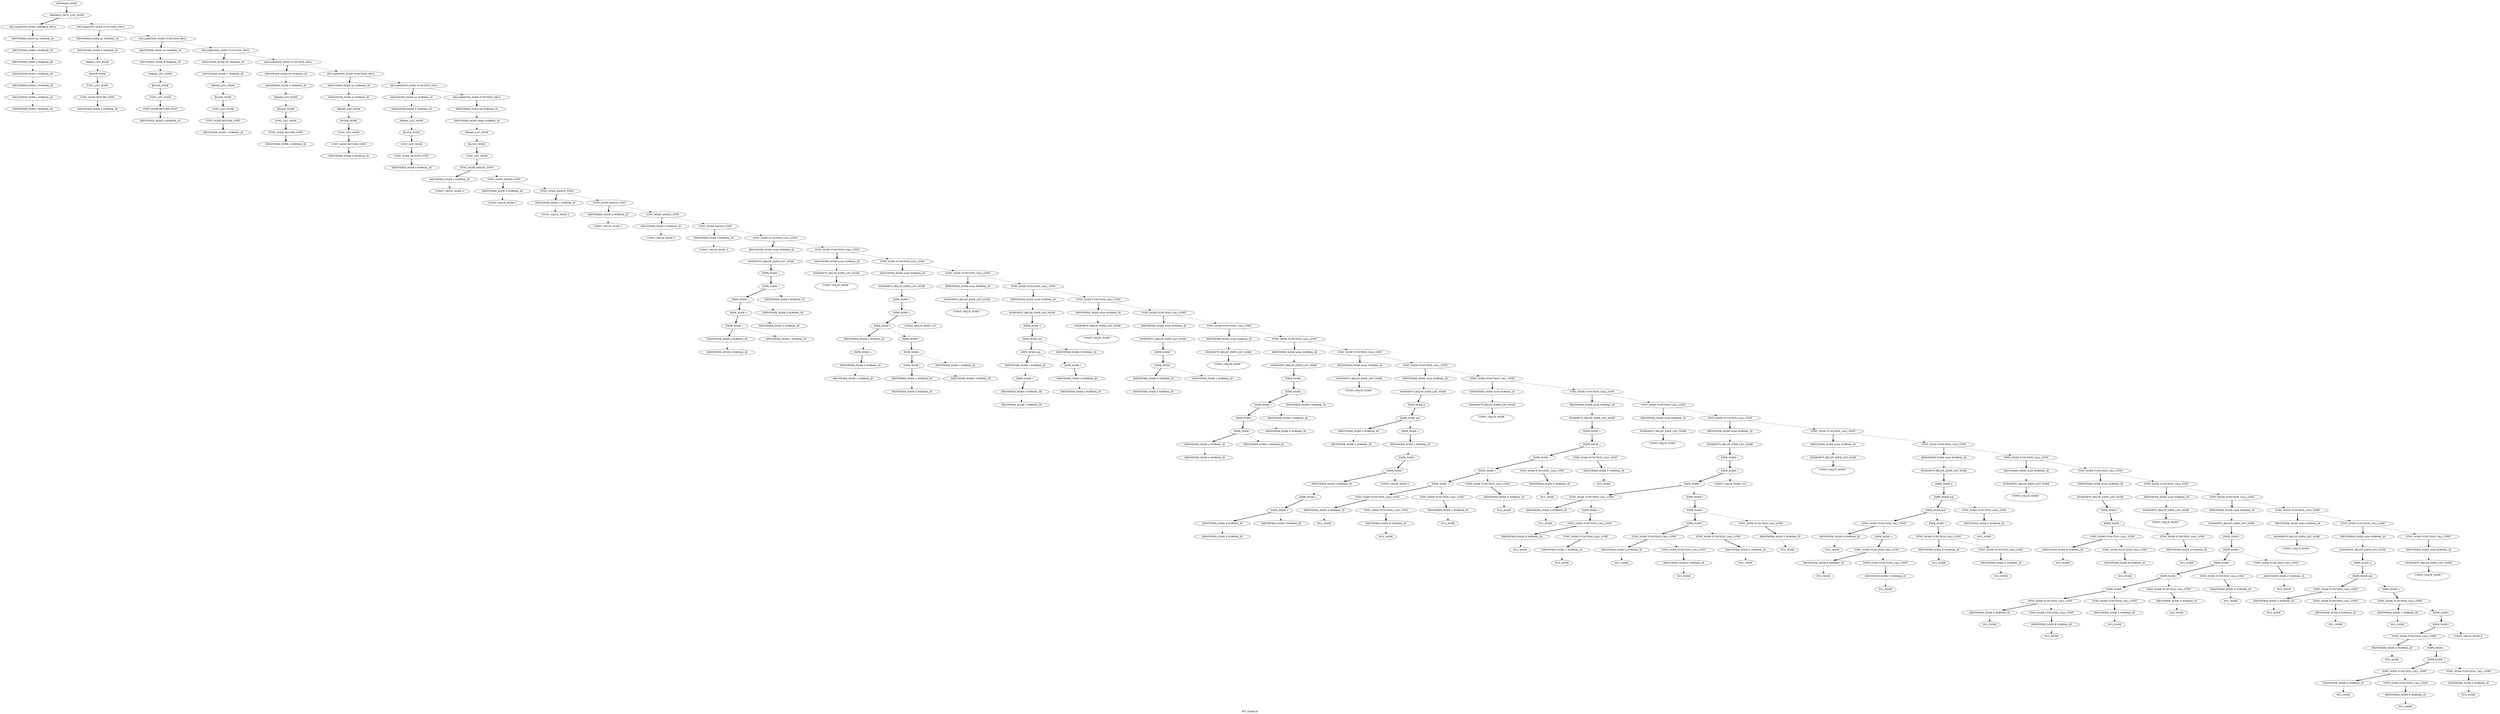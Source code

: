 Digraph AST
{
label = "AST_Graph.gv"
node0 [label ="PROGRAM_NODE"]
node1 [label ="VARIABLE_DECL_LIST_NODE"]
node2 [label ="DECLARATION_NODE VARIABLE_DECL"]
node3 [label ="IDENTIFIER_NODE int NORMAL_ID"]
node4 [label ="IDENTIFIER_NODE a NORMAL_ID"]
node5 [label ="IDENTIFIER_NODE b NORMAL_ID"]
node6 [label ="IDENTIFIER_NODE c NORMAL_ID"]
node7 [label ="IDENTIFIER_NODE d NORMAL_ID"]
node8 [label ="IDENTIFIER_NODE e NORMAL_ID"]
node9 [label ="IDENTIFIER_NODE f NORMAL_ID"]
node8 -> node9 [style = dashed]
node7 -> node8 [style = dashed]
node6 -> node7 [style = dashed]
node5 -> node6 [style = dashed]
node4 -> node5 [style = dashed]
node3 -> node4 [style = dashed]
node2 -> node3 [style = bold]
node1 -> node2 [style = bold]
node10 [label ="DECLARATION_NODE FUNCTION_DECL"]
node11 [label ="IDENTIFIER_NODE int NORMAL_ID"]
node12 [label ="IDENTIFIER_NODE A NORMAL_ID"]
node13 [label ="PARAM_LIST_NODE"]
node14 [label ="BLOCK_NODE"]
node15 [label ="STMT_LIST_NODE"]
node16 [label ="STMT_NODE RETURN_STMT"]
node17 [label ="IDENTIFIER_NODE a NORMAL_ID"]
node16 -> node17 [style = bold]
node15 -> node16 [style = bold]
node14 -> node15 [style = bold]
node13 -> node14 [style = dashed]
node12 -> node13 [style = dashed]
node11 -> node12 [style = dashed]
node10 -> node11 [style = bold]
node18 [label ="DECLARATION_NODE FUNCTION_DECL"]
node19 [label ="IDENTIFIER_NODE int NORMAL_ID"]
node20 [label ="IDENTIFIER_NODE B NORMAL_ID"]
node21 [label ="PARAM_LIST_NODE"]
node22 [label ="BLOCK_NODE"]
node23 [label ="STMT_LIST_NODE"]
node24 [label ="STMT_NODE RETURN_STMT"]
node25 [label ="IDENTIFIER_NODE b NORMAL_ID"]
node24 -> node25 [style = bold]
node23 -> node24 [style = bold]
node22 -> node23 [style = bold]
node21 -> node22 [style = dashed]
node20 -> node21 [style = dashed]
node19 -> node20 [style = dashed]
node18 -> node19 [style = bold]
node26 [label ="DECLARATION_NODE FUNCTION_DECL"]
node27 [label ="IDENTIFIER_NODE int NORMAL_ID"]
node28 [label ="IDENTIFIER_NODE C NORMAL_ID"]
node29 [label ="PARAM_LIST_NODE"]
node30 [label ="BLOCK_NODE"]
node31 [label ="STMT_LIST_NODE"]
node32 [label ="STMT_NODE RETURN_STMT"]
node33 [label ="IDENTIFIER_NODE c NORMAL_ID"]
node32 -> node33 [style = bold]
node31 -> node32 [style = bold]
node30 -> node31 [style = bold]
node29 -> node30 [style = dashed]
node28 -> node29 [style = dashed]
node27 -> node28 [style = dashed]
node26 -> node27 [style = bold]
node34 [label ="DECLARATION_NODE FUNCTION_DECL"]
node35 [label ="IDENTIFIER_NODE int NORMAL_ID"]
node36 [label ="IDENTIFIER_NODE D NORMAL_ID"]
node37 [label ="PARAM_LIST_NODE"]
node38 [label ="BLOCK_NODE"]
node39 [label ="STMT_LIST_NODE"]
node40 [label ="STMT_NODE RETURN_STMT"]
node41 [label ="IDENTIFIER_NODE d NORMAL_ID"]
node40 -> node41 [style = bold]
node39 -> node40 [style = bold]
node38 -> node39 [style = bold]
node37 -> node38 [style = dashed]
node36 -> node37 [style = dashed]
node35 -> node36 [style = dashed]
node34 -> node35 [style = bold]
node42 [label ="DECLARATION_NODE FUNCTION_DECL"]
node43 [label ="IDENTIFIER_NODE int NORMAL_ID"]
node44 [label ="IDENTIFIER_NODE E NORMAL_ID"]
node45 [label ="PARAM_LIST_NODE"]
node46 [label ="BLOCK_NODE"]
node47 [label ="STMT_LIST_NODE"]
node48 [label ="STMT_NODE RETURN_STMT"]
node49 [label ="IDENTIFIER_NODE e NORMAL_ID"]
node48 -> node49 [style = bold]
node47 -> node48 [style = bold]
node46 -> node47 [style = bold]
node45 -> node46 [style = dashed]
node44 -> node45 [style = dashed]
node43 -> node44 [style = dashed]
node42 -> node43 [style = bold]
node50 [label ="DECLARATION_NODE FUNCTION_DECL"]
node51 [label ="IDENTIFIER_NODE int NORMAL_ID"]
node52 [label ="IDENTIFIER_NODE F NORMAL_ID"]
node53 [label ="PARAM_LIST_NODE"]
node54 [label ="BLOCK_NODE"]
node55 [label ="STMT_LIST_NODE"]
node56 [label ="STMT_NODE RETURN_STMT"]
node57 [label ="IDENTIFIER_NODE f NORMAL_ID"]
node56 -> node57 [style = bold]
node55 -> node56 [style = bold]
node54 -> node55 [style = bold]
node53 -> node54 [style = dashed]
node52 -> node53 [style = dashed]
node51 -> node52 [style = dashed]
node50 -> node51 [style = bold]
node58 [label ="DECLARATION_NODE FUNCTION_DECL"]
node59 [label ="IDENTIFIER_NODE int NORMAL_ID"]
node60 [label ="IDENTIFIER_NODE MAIN NORMAL_ID"]
node61 [label ="PARAM_LIST_NODE"]
node62 [label ="BLOCK_NODE"]
node63 [label ="STMT_LIST_NODE"]
node64 [label ="STMT_NODE ASSIGN_STMT"]
node65 [label ="IDENTIFIER_NODE a NORMAL_ID"]
node66 [label ="CONST_VALUE_NODE 4"]
node65 -> node66 [style = dashed]
node64 -> node65 [style = bold]
node67 [label ="STMT_NODE ASSIGN_STMT"]
node68 [label ="IDENTIFIER_NODE b NORMAL_ID"]
node69 [label ="CONST_VALUE_NODE 3"]
node68 -> node69 [style = dashed]
node67 -> node68 [style = bold]
node70 [label ="STMT_NODE ASSIGN_STMT"]
node71 [label ="IDENTIFIER_NODE c NORMAL_ID"]
node72 [label ="CONST_VALUE_NODE 2"]
node71 -> node72 [style = dashed]
node70 -> node71 [style = bold]
node73 [label ="STMT_NODE ASSIGN_STMT"]
node74 [label ="IDENTIFIER_NODE d NORMAL_ID"]
node75 [label ="CONST_VALUE_NODE 1"]
node74 -> node75 [style = dashed]
node73 -> node74 [style = bold]
node76 [label ="STMT_NODE ASSIGN_STMT"]
node77 [label ="IDENTIFIER_NODE e NORMAL_ID"]
node78 [label ="CONST_VALUE_NODE 5"]
node77 -> node78 [style = dashed]
node76 -> node77 [style = bold]
node79 [label ="STMT_NODE ASSIGN_STMT"]
node80 [label ="IDENTIFIER_NODE f NORMAL_ID"]
node81 [label ="CONST_VALUE_NODE 6"]
node80 -> node81 [style = dashed]
node79 -> node80 [style = bold]
node82 [label ="STMT_NODE FUNCTION_CALL_STMT"]
node83 [label ="IDENTIFIER_NODE write NORMAL_ID"]
node84 [label ="NONEMPTY_RELOP_EXPR_LIST_NODE"]
node85 [label ="EXPR_NODE +"]
node86 [label ="EXPR_NODE +"]
node87 [label ="EXPR_NODE +"]
node88 [label ="EXPR_NODE +"]
node89 [label ="EXPR_NODE +"]
node90 [label ="IDENTIFIER_NODE a NORMAL_ID"]
node91 [label ="IDENTIFIER_NODE b NORMAL_ID"]
node90 -> node91 [style = dashed]
node89 -> node90 [style = bold]
node92 [label ="IDENTIFIER_NODE c NORMAL_ID"]
node89 -> node92 [style = dashed]
node88 -> node89 [style = bold]
node93 [label ="IDENTIFIER_NODE d NORMAL_ID"]
node88 -> node93 [style = dashed]
node87 -> node88 [style = bold]
node94 [label ="IDENTIFIER_NODE e NORMAL_ID"]
node87 -> node94 [style = dashed]
node86 -> node87 [style = bold]
node95 [label ="IDENTIFIER_NODE f NORMAL_ID"]
node86 -> node95 [style = dashed]
node85 -> node86 [style = bold]
node84 -> node85 [style = bold]
node83 -> node84 [style = dashed]
node82 -> node83 [style = bold]
node96 [label ="STMT_NODE FUNCTION_CALL_STMT"]
node97 [label ="IDENTIFIER_NODE write NORMAL_ID"]
node98 [label ="NONEMPTY_RELOP_EXPR_LIST_NODE"]
node99 [label ="CONST_VALUE_NODE \"\n\""]
node98 -> node99 [style = bold]
node97 -> node98 [style = dashed]
node96 -> node97 [style = bold]
node100 [label ="STMT_NODE FUNCTION_CALL_STMT"]
node101 [label ="IDENTIFIER_NODE write NORMAL_ID"]
node102 [label ="NONEMPTY_RELOP_EXPR_LIST_NODE"]
node103 [label ="EXPR_NODE +"]
node104 [label ="EXPR_NODE +"]
node105 [label ="EXPR_NODE *"]
node106 [label ="IDENTIFIER_NODE a NORMAL_ID"]
node107 [label ="EXPR_NODE +"]
node108 [label ="IDENTIFIER_NODE b NORMAL_ID"]
node109 [label ="IDENTIFIER_NODE c NORMAL_ID"]
node108 -> node109 [style = dashed]
node107 -> node108 [style = bold]
node106 -> node107 [style = dashed]
node105 -> node106 [style = bold]
node110 [label ="EXPR_NODE *"]
node111 [label ="EXPR_NODE /"]
node112 [label ="EXPR_NODE *"]
node113 [label ="IDENTIFIER_NODE d NORMAL_ID"]
node114 [label ="IDENTIFIER_NODE e NORMAL_ID"]
node113 -> node114 [style = dashed]
node112 -> node113 [style = bold]
node115 [label ="IDENTIFIER_NODE f NORMAL_ID"]
node112 -> node115 [style = dashed]
node111 -> node112 [style = bold]
node116 [label ="IDENTIFIER_NODE f NORMAL_ID"]
node111 -> node116 [style = dashed]
node110 -> node111 [style = bold]
node105 -> node110 [style = dashed]
node104 -> node105 [style = bold]
node117 [label ="CONST_VALUE_NODE 123"]
node104 -> node117 [style = dashed]
node103 -> node104 [style = bold]
node102 -> node103 [style = bold]
node101 -> node102 [style = dashed]
node100 -> node101 [style = bold]
node118 [label ="STMT_NODE FUNCTION_CALL_STMT"]
node119 [label ="IDENTIFIER_NODE write NORMAL_ID"]
node120 [label ="NONEMPTY_RELOP_EXPR_LIST_NODE"]
node121 [label ="CONST_VALUE_NODE \"\n\""]
node120 -> node121 [style = bold]
node119 -> node120 [style = dashed]
node118 -> node119 [style = bold]
node122 [label ="STMT_NODE FUNCTION_CALL_STMT"]
node123 [label ="IDENTIFIER_NODE write NORMAL_ID"]
node124 [label ="NONEMPTY_RELOP_EXPR_LIST_NODE"]
node125 [label ="EXPR_NODE ||"]
node126 [label ="EXPR_NODE &&"]
node127 [label ="EXPR_NODE &&"]
node128 [label ="IDENTIFIER_NODE a NORMAL_ID"]
node129 [label ="EXPR_NODE +"]
node130 [label ="IDENTIFIER_NODE b NORMAL_ID"]
node131 [label ="IDENTIFIER_NODE c NORMAL_ID"]
node130 -> node131 [style = dashed]
node129 -> node130 [style = bold]
node128 -> node129 [style = dashed]
node127 -> node128 [style = bold]
node132 [label ="EXPR_NODE +"]
node133 [label ="IDENTIFIER_NODE d NORMAL_ID"]
node134 [label ="IDENTIFIER_NODE e NORMAL_ID"]
node133 -> node134 [style = dashed]
node132 -> node133 [style = bold]
node127 -> node132 [style = dashed]
node126 -> node127 [style = bold]
node135 [label ="IDENTIFIER_NODE f NORMAL_ID"]
node126 -> node135 [style = dashed]
node125 -> node126 [style = bold]
node124 -> node125 [style = bold]
node123 -> node124 [style = dashed]
node122 -> node123 [style = bold]
node136 [label ="STMT_NODE FUNCTION_CALL_STMT"]
node137 [label ="IDENTIFIER_NODE write NORMAL_ID"]
node138 [label ="NONEMPTY_RELOP_EXPR_LIST_NODE"]
node139 [label ="CONST_VALUE_NODE \"\n\""]
node138 -> node139 [style = bold]
node137 -> node138 [style = dashed]
node136 -> node137 [style = bold]
node140 [label ="STMT_NODE FUNCTION_CALL_STMT"]
node141 [label ="IDENTIFIER_NODE write NORMAL_ID"]
node142 [label ="NONEMPTY_RELOP_EXPR_LIST_NODE"]
node143 [label ="EXPR_NODE *"]
node144 [label ="EXPR_NODE /"]
node145 [label ="IDENTIFIER_NODE b NORMAL_ID"]
node146 [label ="IDENTIFIER_NODE b NORMAL_ID"]
node145 -> node146 [style = dashed]
node144 -> node145 [style = bold]
node147 [label ="IDENTIFIER_NODE a NORMAL_ID"]
node144 -> node147 [style = dashed]
node143 -> node144 [style = bold]
node142 -> node143 [style = bold]
node141 -> node142 [style = dashed]
node140 -> node141 [style = bold]
node148 [label ="STMT_NODE FUNCTION_CALL_STMT"]
node149 [label ="IDENTIFIER_NODE write NORMAL_ID"]
node150 [label ="NONEMPTY_RELOP_EXPR_LIST_NODE"]
node151 [label ="CONST_VALUE_NODE \"\n\""]
node150 -> node151 [style = bold]
node149 -> node150 [style = dashed]
node148 -> node149 [style = bold]
node152 [label ="STMT_NODE FUNCTION_CALL_STMT"]
node153 [label ="IDENTIFIER_NODE write NORMAL_ID"]
node154 [label ="NONEMPTY_RELOP_EXPR_LIST_NODE"]
node155 [label ="EXPR_NODE /"]
node156 [label ="EXPR_NODE /"]
node157 [label ="EXPR_NODE /"]
node158 [label ="EXPR_NODE /"]
node159 [label ="EXPR_NODE /"]
node160 [label ="IDENTIFIER_NODE a NORMAL_ID"]
node161 [label ="IDENTIFIER_NODE b NORMAL_ID"]
node160 -> node161 [style = dashed]
node159 -> node160 [style = bold]
node162 [label ="IDENTIFIER_NODE c NORMAL_ID"]
node159 -> node162 [style = dashed]
node158 -> node159 [style = bold]
node163 [label ="IDENTIFIER_NODE d NORMAL_ID"]
node158 -> node163 [style = dashed]
node157 -> node158 [style = bold]
node164 [label ="IDENTIFIER_NODE e NORMAL_ID"]
node157 -> node164 [style = dashed]
node156 -> node157 [style = bold]
node165 [label ="IDENTIFIER_NODE f NORMAL_ID"]
node156 -> node165 [style = dashed]
node155 -> node156 [style = bold]
node154 -> node155 [style = bold]
node153 -> node154 [style = dashed]
node152 -> node153 [style = bold]
node166 [label ="STMT_NODE FUNCTION_CALL_STMT"]
node167 [label ="IDENTIFIER_NODE write NORMAL_ID"]
node168 [label ="NONEMPTY_RELOP_EXPR_LIST_NODE"]
node169 [label ="CONST_VALUE_NODE \"\n\""]
node168 -> node169 [style = bold]
node167 -> node168 [style = dashed]
node166 -> node167 [style = bold]
node170 [label ="STMT_NODE FUNCTION_CALL_STMT"]
node171 [label ="IDENTIFIER_NODE write NORMAL_ID"]
node172 [label ="NONEMPTY_RELOP_EXPR_LIST_NODE"]
node173 [label ="EXPR_NODE ||"]
node174 [label ="EXPR_NODE &&"]
node175 [label ="IDENTIFIER_NODE a NORMAL_ID"]
node176 [label ="IDENTIFIER_NODE b NORMAL_ID"]
node175 -> node176 [style = dashed]
node174 -> node175 [style = bold]
node177 [label ="EXPR_NODE +"]
node178 [label ="IDENTIFIER_NODE c NORMAL_ID"]
node179 [label ="EXPR_NODE /"]
node180 [label ="EXPR_NODE *"]
node181 [label ="IDENTIFIER_NODE a NORMAL_ID"]
node182 [label ="EXPR_NODE +"]
node183 [label ="EXPR_NODE +"]
node184 [label ="IDENTIFIER_NODE d NORMAL_ID"]
node185 [label ="IDENTIFIER_NODE e NORMAL_ID"]
node184 -> node185 [style = dashed]
node183 -> node184 [style = bold]
node186 [label ="IDENTIFIER_NODE f NORMAL_ID"]
node183 -> node186 [style = dashed]
node182 -> node183 [style = bold]
node181 -> node182 [style = dashed]
node180 -> node181 [style = bold]
node187 [label ="CONST_VALUE_NODE 5"]
node180 -> node187 [style = dashed]
node179 -> node180 [style = bold]
node178 -> node179 [style = dashed]
node177 -> node178 [style = bold]
node174 -> node177 [style = dashed]
node173 -> node174 [style = bold]
node172 -> node173 [style = bold]
node171 -> node172 [style = dashed]
node170 -> node171 [style = bold]
node188 [label ="STMT_NODE FUNCTION_CALL_STMT"]
node189 [label ="IDENTIFIER_NODE write NORMAL_ID"]
node190 [label ="NONEMPTY_RELOP_EXPR_LIST_NODE"]
node191 [label ="CONST_VALUE_NODE \"\n\""]
node190 -> node191 [style = bold]
node189 -> node190 [style = dashed]
node188 -> node189 [style = bold]
node192 [label ="STMT_NODE FUNCTION_CALL_STMT"]
node193 [label ="IDENTIFIER_NODE write NORMAL_ID"]
node194 [label ="NONEMPTY_RELOP_EXPR_LIST_NODE"]
node195 [label ="EXPR_NODE +"]
node196 [label ="EXPR_NODE +"]
node197 [label ="EXPR_NODE +"]
node198 [label ="EXPR_NODE +"]
node199 [label ="EXPR_NODE +"]
node200 [label ="STMT_NODE FUNCTION_CALL_STMT"]
node201 [label ="IDENTIFIER_NODE A NORMAL_ID"]
node202 [label ="NUL_NODE"]
node201 -> node202 [style = dashed]
node200 -> node201 [style = bold]
node203 [label ="STMT_NODE FUNCTION_CALL_STMT"]
node204 [label ="IDENTIFIER_NODE B NORMAL_ID"]
node205 [label ="NUL_NODE"]
node204 -> node205 [style = dashed]
node203 -> node204 [style = bold]
node200 -> node203 [style = dashed]
node199 -> node200 [style = bold]
node206 [label ="STMT_NODE FUNCTION_CALL_STMT"]
node207 [label ="IDENTIFIER_NODE C NORMAL_ID"]
node208 [label ="NUL_NODE"]
node207 -> node208 [style = dashed]
node206 -> node207 [style = bold]
node199 -> node206 [style = dashed]
node198 -> node199 [style = bold]
node209 [label ="STMT_NODE FUNCTION_CALL_STMT"]
node210 [label ="IDENTIFIER_NODE D NORMAL_ID"]
node211 [label ="NUL_NODE"]
node210 -> node211 [style = dashed]
node209 -> node210 [style = bold]
node198 -> node209 [style = dashed]
node197 -> node198 [style = bold]
node212 [label ="STMT_NODE FUNCTION_CALL_STMT"]
node213 [label ="IDENTIFIER_NODE E NORMAL_ID"]
node214 [label ="NUL_NODE"]
node213 -> node214 [style = dashed]
node212 -> node213 [style = bold]
node197 -> node212 [style = dashed]
node196 -> node197 [style = bold]
node215 [label ="STMT_NODE FUNCTION_CALL_STMT"]
node216 [label ="IDENTIFIER_NODE F NORMAL_ID"]
node217 [label ="NUL_NODE"]
node216 -> node217 [style = dashed]
node215 -> node216 [style = bold]
node196 -> node215 [style = dashed]
node195 -> node196 [style = bold]
node194 -> node195 [style = bold]
node193 -> node194 [style = dashed]
node192 -> node193 [style = bold]
node218 [label ="STMT_NODE FUNCTION_CALL_STMT"]
node219 [label ="IDENTIFIER_NODE write NORMAL_ID"]
node220 [label ="NONEMPTY_RELOP_EXPR_LIST_NODE"]
node221 [label ="CONST_VALUE_NODE \"\n\""]
node220 -> node221 [style = bold]
node219 -> node220 [style = dashed]
node218 -> node219 [style = bold]
node222 [label ="STMT_NODE FUNCTION_CALL_STMT"]
node223 [label ="IDENTIFIER_NODE write NORMAL_ID"]
node224 [label ="NONEMPTY_RELOP_EXPR_LIST_NODE"]
node225 [label ="EXPR_NODE +"]
node226 [label ="EXPR_NODE +"]
node227 [label ="EXPR_NODE *"]
node228 [label ="STMT_NODE FUNCTION_CALL_STMT"]
node229 [label ="IDENTIFIER_NODE A NORMAL_ID"]
node230 [label ="NUL_NODE"]
node229 -> node230 [style = dashed]
node228 -> node229 [style = bold]
node231 [label ="EXPR_NODE +"]
node232 [label ="STMT_NODE FUNCTION_CALL_STMT"]
node233 [label ="IDENTIFIER_NODE B NORMAL_ID"]
node234 [label ="NUL_NODE"]
node233 -> node234 [style = dashed]
node232 -> node233 [style = bold]
node235 [label ="STMT_NODE FUNCTION_CALL_STMT"]
node236 [label ="IDENTIFIER_NODE C NORMAL_ID"]
node237 [label ="NUL_NODE"]
node236 -> node237 [style = dashed]
node235 -> node236 [style = bold]
node232 -> node235 [style = dashed]
node231 -> node232 [style = bold]
node228 -> node231 [style = dashed]
node227 -> node228 [style = bold]
node238 [label ="EXPR_NODE *"]
node239 [label ="EXPR_NODE /"]
node240 [label ="EXPR_NODE *"]
node241 [label ="STMT_NODE FUNCTION_CALL_STMT"]
node242 [label ="IDENTIFIER_NODE D NORMAL_ID"]
node243 [label ="NUL_NODE"]
node242 -> node243 [style = dashed]
node241 -> node242 [style = bold]
node244 [label ="STMT_NODE FUNCTION_CALL_STMT"]
node245 [label ="IDENTIFIER_NODE E NORMAL_ID"]
node246 [label ="NUL_NODE"]
node245 -> node246 [style = dashed]
node244 -> node245 [style = bold]
node241 -> node244 [style = dashed]
node240 -> node241 [style = bold]
node247 [label ="STMT_NODE FUNCTION_CALL_STMT"]
node248 [label ="IDENTIFIER_NODE F NORMAL_ID"]
node249 [label ="NUL_NODE"]
node248 -> node249 [style = dashed]
node247 -> node248 [style = bold]
node240 -> node247 [style = dashed]
node239 -> node240 [style = bold]
node250 [label ="STMT_NODE FUNCTION_CALL_STMT"]
node251 [label ="IDENTIFIER_NODE F NORMAL_ID"]
node252 [label ="NUL_NODE"]
node251 -> node252 [style = dashed]
node250 -> node251 [style = bold]
node239 -> node250 [style = dashed]
node238 -> node239 [style = bold]
node227 -> node238 [style = dashed]
node226 -> node227 [style = bold]
node253 [label ="CONST_VALUE_NODE 123"]
node226 -> node253 [style = dashed]
node225 -> node226 [style = bold]
node224 -> node225 [style = bold]
node223 -> node224 [style = dashed]
node222 -> node223 [style = bold]
node254 [label ="STMT_NODE FUNCTION_CALL_STMT"]
node255 [label ="IDENTIFIER_NODE write NORMAL_ID"]
node256 [label ="NONEMPTY_RELOP_EXPR_LIST_NODE"]
node257 [label ="CONST_VALUE_NODE \"\n\""]
node256 -> node257 [style = bold]
node255 -> node256 [style = dashed]
node254 -> node255 [style = bold]
node258 [label ="STMT_NODE FUNCTION_CALL_STMT"]
node259 [label ="IDENTIFIER_NODE write NORMAL_ID"]
node260 [label ="NONEMPTY_RELOP_EXPR_LIST_NODE"]
node261 [label ="EXPR_NODE ||"]
node262 [label ="EXPR_NODE &&"]
node263 [label ="EXPR_NODE &&"]
node264 [label ="STMT_NODE FUNCTION_CALL_STMT"]
node265 [label ="IDENTIFIER_NODE A NORMAL_ID"]
node266 [label ="NUL_NODE"]
node265 -> node266 [style = dashed]
node264 -> node265 [style = bold]
node267 [label ="EXPR_NODE +"]
node268 [label ="STMT_NODE FUNCTION_CALL_STMT"]
node269 [label ="IDENTIFIER_NODE B NORMAL_ID"]
node270 [label ="NUL_NODE"]
node269 -> node270 [style = dashed]
node268 -> node269 [style = bold]
node271 [label ="STMT_NODE FUNCTION_CALL_STMT"]
node272 [label ="IDENTIFIER_NODE C NORMAL_ID"]
node273 [label ="NUL_NODE"]
node272 -> node273 [style = dashed]
node271 -> node272 [style = bold]
node268 -> node271 [style = dashed]
node267 -> node268 [style = bold]
node264 -> node267 [style = dashed]
node263 -> node264 [style = bold]
node274 [label ="EXPR_NODE +"]
node275 [label ="STMT_NODE FUNCTION_CALL_STMT"]
node276 [label ="IDENTIFIER_NODE D NORMAL_ID"]
node277 [label ="NUL_NODE"]
node276 -> node277 [style = dashed]
node275 -> node276 [style = bold]
node278 [label ="STMT_NODE FUNCTION_CALL_STMT"]
node279 [label ="IDENTIFIER_NODE E NORMAL_ID"]
node280 [label ="NUL_NODE"]
node279 -> node280 [style = dashed]
node278 -> node279 [style = bold]
node275 -> node278 [style = dashed]
node274 -> node275 [style = bold]
node263 -> node274 [style = dashed]
node262 -> node263 [style = bold]
node281 [label ="STMT_NODE FUNCTION_CALL_STMT"]
node282 [label ="IDENTIFIER_NODE F NORMAL_ID"]
node283 [label ="NUL_NODE"]
node282 -> node283 [style = dashed]
node281 -> node282 [style = bold]
node262 -> node281 [style = dashed]
node261 -> node262 [style = bold]
node260 -> node261 [style = bold]
node259 -> node260 [style = dashed]
node258 -> node259 [style = bold]
node284 [label ="STMT_NODE FUNCTION_CALL_STMT"]
node285 [label ="IDENTIFIER_NODE write NORMAL_ID"]
node286 [label ="NONEMPTY_RELOP_EXPR_LIST_NODE"]
node287 [label ="CONST_VALUE_NODE \"\n\""]
node286 -> node287 [style = bold]
node285 -> node286 [style = dashed]
node284 -> node285 [style = bold]
node288 [label ="STMT_NODE FUNCTION_CALL_STMT"]
node289 [label ="IDENTIFIER_NODE write NORMAL_ID"]
node290 [label ="NONEMPTY_RELOP_EXPR_LIST_NODE"]
node291 [label ="EXPR_NODE *"]
node292 [label ="EXPR_NODE /"]
node293 [label ="STMT_NODE FUNCTION_CALL_STMT"]
node294 [label ="IDENTIFIER_NODE B NORMAL_ID"]
node295 [label ="NUL_NODE"]
node294 -> node295 [style = dashed]
node293 -> node294 [style = bold]
node296 [label ="STMT_NODE FUNCTION_CALL_STMT"]
node297 [label ="IDENTIFIER_NODE B NORMAL_ID"]
node298 [label ="NUL_NODE"]
node297 -> node298 [style = dashed]
node296 -> node297 [style = bold]
node293 -> node296 [style = dashed]
node292 -> node293 [style = bold]
node299 [label ="STMT_NODE FUNCTION_CALL_STMT"]
node300 [label ="IDENTIFIER_NODE A NORMAL_ID"]
node301 [label ="NUL_NODE"]
node300 -> node301 [style = dashed]
node299 -> node300 [style = bold]
node292 -> node299 [style = dashed]
node291 -> node292 [style = bold]
node290 -> node291 [style = bold]
node289 -> node290 [style = dashed]
node288 -> node289 [style = bold]
node302 [label ="STMT_NODE FUNCTION_CALL_STMT"]
node303 [label ="IDENTIFIER_NODE write NORMAL_ID"]
node304 [label ="NONEMPTY_RELOP_EXPR_LIST_NODE"]
node305 [label ="CONST_VALUE_NODE \"\n\""]
node304 -> node305 [style = bold]
node303 -> node304 [style = dashed]
node302 -> node303 [style = bold]
node306 [label ="STMT_NODE FUNCTION_CALL_STMT"]
node307 [label ="IDENTIFIER_NODE write NORMAL_ID"]
node308 [label ="NONEMPTY_RELOP_EXPR_LIST_NODE"]
node309 [label ="EXPR_NODE /"]
node310 [label ="EXPR_NODE /"]
node311 [label ="EXPR_NODE /"]
node312 [label ="EXPR_NODE /"]
node313 [label ="EXPR_NODE /"]
node314 [label ="STMT_NODE FUNCTION_CALL_STMT"]
node315 [label ="IDENTIFIER_NODE A NORMAL_ID"]
node316 [label ="NUL_NODE"]
node315 -> node316 [style = dashed]
node314 -> node315 [style = bold]
node317 [label ="STMT_NODE FUNCTION_CALL_STMT"]
node318 [label ="IDENTIFIER_NODE B NORMAL_ID"]
node319 [label ="NUL_NODE"]
node318 -> node319 [style = dashed]
node317 -> node318 [style = bold]
node314 -> node317 [style = dashed]
node313 -> node314 [style = bold]
node320 [label ="STMT_NODE FUNCTION_CALL_STMT"]
node321 [label ="IDENTIFIER_NODE C NORMAL_ID"]
node322 [label ="NUL_NODE"]
node321 -> node322 [style = dashed]
node320 -> node321 [style = bold]
node313 -> node320 [style = dashed]
node312 -> node313 [style = bold]
node323 [label ="STMT_NODE FUNCTION_CALL_STMT"]
node324 [label ="IDENTIFIER_NODE D NORMAL_ID"]
node325 [label ="NUL_NODE"]
node324 -> node325 [style = dashed]
node323 -> node324 [style = bold]
node312 -> node323 [style = dashed]
node311 -> node312 [style = bold]
node326 [label ="STMT_NODE FUNCTION_CALL_STMT"]
node327 [label ="IDENTIFIER_NODE E NORMAL_ID"]
node328 [label ="NUL_NODE"]
node327 -> node328 [style = dashed]
node326 -> node327 [style = bold]
node311 -> node326 [style = dashed]
node310 -> node311 [style = bold]
node329 [label ="STMT_NODE FUNCTION_CALL_STMT"]
node330 [label ="IDENTIFIER_NODE F NORMAL_ID"]
node331 [label ="NUL_NODE"]
node330 -> node331 [style = dashed]
node329 -> node330 [style = bold]
node310 -> node329 [style = dashed]
node309 -> node310 [style = bold]
node308 -> node309 [style = bold]
node307 -> node308 [style = dashed]
node306 -> node307 [style = bold]
node332 [label ="STMT_NODE FUNCTION_CALL_STMT"]
node333 [label ="IDENTIFIER_NODE write NORMAL_ID"]
node334 [label ="NONEMPTY_RELOP_EXPR_LIST_NODE"]
node335 [label ="CONST_VALUE_NODE \"\n\""]
node334 -> node335 [style = bold]
node333 -> node334 [style = dashed]
node332 -> node333 [style = bold]
node336 [label ="STMT_NODE FUNCTION_CALL_STMT"]
node337 [label ="IDENTIFIER_NODE write NORMAL_ID"]
node338 [label ="NONEMPTY_RELOP_EXPR_LIST_NODE"]
node339 [label ="EXPR_NODE ||"]
node340 [label ="EXPR_NODE &&"]
node341 [label ="STMT_NODE FUNCTION_CALL_STMT"]
node342 [label ="IDENTIFIER_NODE A NORMAL_ID"]
node343 [label ="NUL_NODE"]
node342 -> node343 [style = dashed]
node341 -> node342 [style = bold]
node344 [label ="STMT_NODE FUNCTION_CALL_STMT"]
node345 [label ="IDENTIFIER_NODE B NORMAL_ID"]
node346 [label ="NUL_NODE"]
node345 -> node346 [style = dashed]
node344 -> node345 [style = bold]
node341 -> node344 [style = dashed]
node340 -> node341 [style = bold]
node347 [label ="EXPR_NODE +"]
node348 [label ="STMT_NODE FUNCTION_CALL_STMT"]
node349 [label ="IDENTIFIER_NODE C NORMAL_ID"]
node350 [label ="NUL_NODE"]
node349 -> node350 [style = dashed]
node348 -> node349 [style = bold]
node351 [label ="EXPR_NODE /"]
node352 [label ="EXPR_NODE *"]
node353 [label ="STMT_NODE FUNCTION_CALL_STMT"]
node354 [label ="IDENTIFIER_NODE A NORMAL_ID"]
node355 [label ="NUL_NODE"]
node354 -> node355 [style = dashed]
node353 -> node354 [style = bold]
node356 [label ="EXPR_NODE +"]
node357 [label ="EXPR_NODE +"]
node358 [label ="STMT_NODE FUNCTION_CALL_STMT"]
node359 [label ="IDENTIFIER_NODE D NORMAL_ID"]
node360 [label ="NUL_NODE"]
node359 -> node360 [style = dashed]
node358 -> node359 [style = bold]
node361 [label ="STMT_NODE FUNCTION_CALL_STMT"]
node362 [label ="IDENTIFIER_NODE E NORMAL_ID"]
node363 [label ="NUL_NODE"]
node362 -> node363 [style = dashed]
node361 -> node362 [style = bold]
node358 -> node361 [style = dashed]
node357 -> node358 [style = bold]
node364 [label ="STMT_NODE FUNCTION_CALL_STMT"]
node365 [label ="IDENTIFIER_NODE F NORMAL_ID"]
node366 [label ="NUL_NODE"]
node365 -> node366 [style = dashed]
node364 -> node365 [style = bold]
node357 -> node364 [style = dashed]
node356 -> node357 [style = bold]
node353 -> node356 [style = dashed]
node352 -> node353 [style = bold]
node367 [label ="CONST_VALUE_NODE 5"]
node352 -> node367 [style = dashed]
node351 -> node352 [style = bold]
node348 -> node351 [style = dashed]
node347 -> node348 [style = bold]
node340 -> node347 [style = dashed]
node339 -> node340 [style = bold]
node338 -> node339 [style = bold]
node337 -> node338 [style = dashed]
node336 -> node337 [style = bold]
node368 [label ="STMT_NODE FUNCTION_CALL_STMT"]
node369 [label ="IDENTIFIER_NODE write NORMAL_ID"]
node370 [label ="NONEMPTY_RELOP_EXPR_LIST_NODE"]
node371 [label ="CONST_VALUE_NODE \"\n\""]
node370 -> node371 [style = bold]
node369 -> node370 [style = dashed]
node368 -> node369 [style = bold]
node336 -> node368 [style = dashed]
node332 -> node336 [style = dashed]
node306 -> node332 [style = dashed]
node302 -> node306 [style = dashed]
node288 -> node302 [style = dashed]
node284 -> node288 [style = dashed]
node258 -> node284 [style = dashed]
node254 -> node258 [style = dashed]
node222 -> node254 [style = dashed]
node218 -> node222 [style = dashed]
node192 -> node218 [style = dashed]
node188 -> node192 [style = dashed]
node170 -> node188 [style = dashed]
node166 -> node170 [style = dashed]
node152 -> node166 [style = dashed]
node148 -> node152 [style = dashed]
node140 -> node148 [style = dashed]
node136 -> node140 [style = dashed]
node122 -> node136 [style = dashed]
node118 -> node122 [style = dashed]
node100 -> node118 [style = dashed]
node96 -> node100 [style = dashed]
node82 -> node96 [style = dashed]
node79 -> node82 [style = dashed]
node76 -> node79 [style = dashed]
node73 -> node76 [style = dashed]
node70 -> node73 [style = dashed]
node67 -> node70 [style = dashed]
node64 -> node67 [style = dashed]
node63 -> node64 [style = bold]
node62 -> node63 [style = bold]
node61 -> node62 [style = dashed]
node60 -> node61 [style = dashed]
node59 -> node60 [style = dashed]
node58 -> node59 [style = bold]
node50 -> node58 [style = dashed]
node42 -> node50 [style = dashed]
node34 -> node42 [style = dashed]
node26 -> node34 [style = dashed]
node18 -> node26 [style = dashed]
node10 -> node18 [style = dashed]
node1 -> node10 [style = dashed]
node0 -> node1 [style = bold]
}
